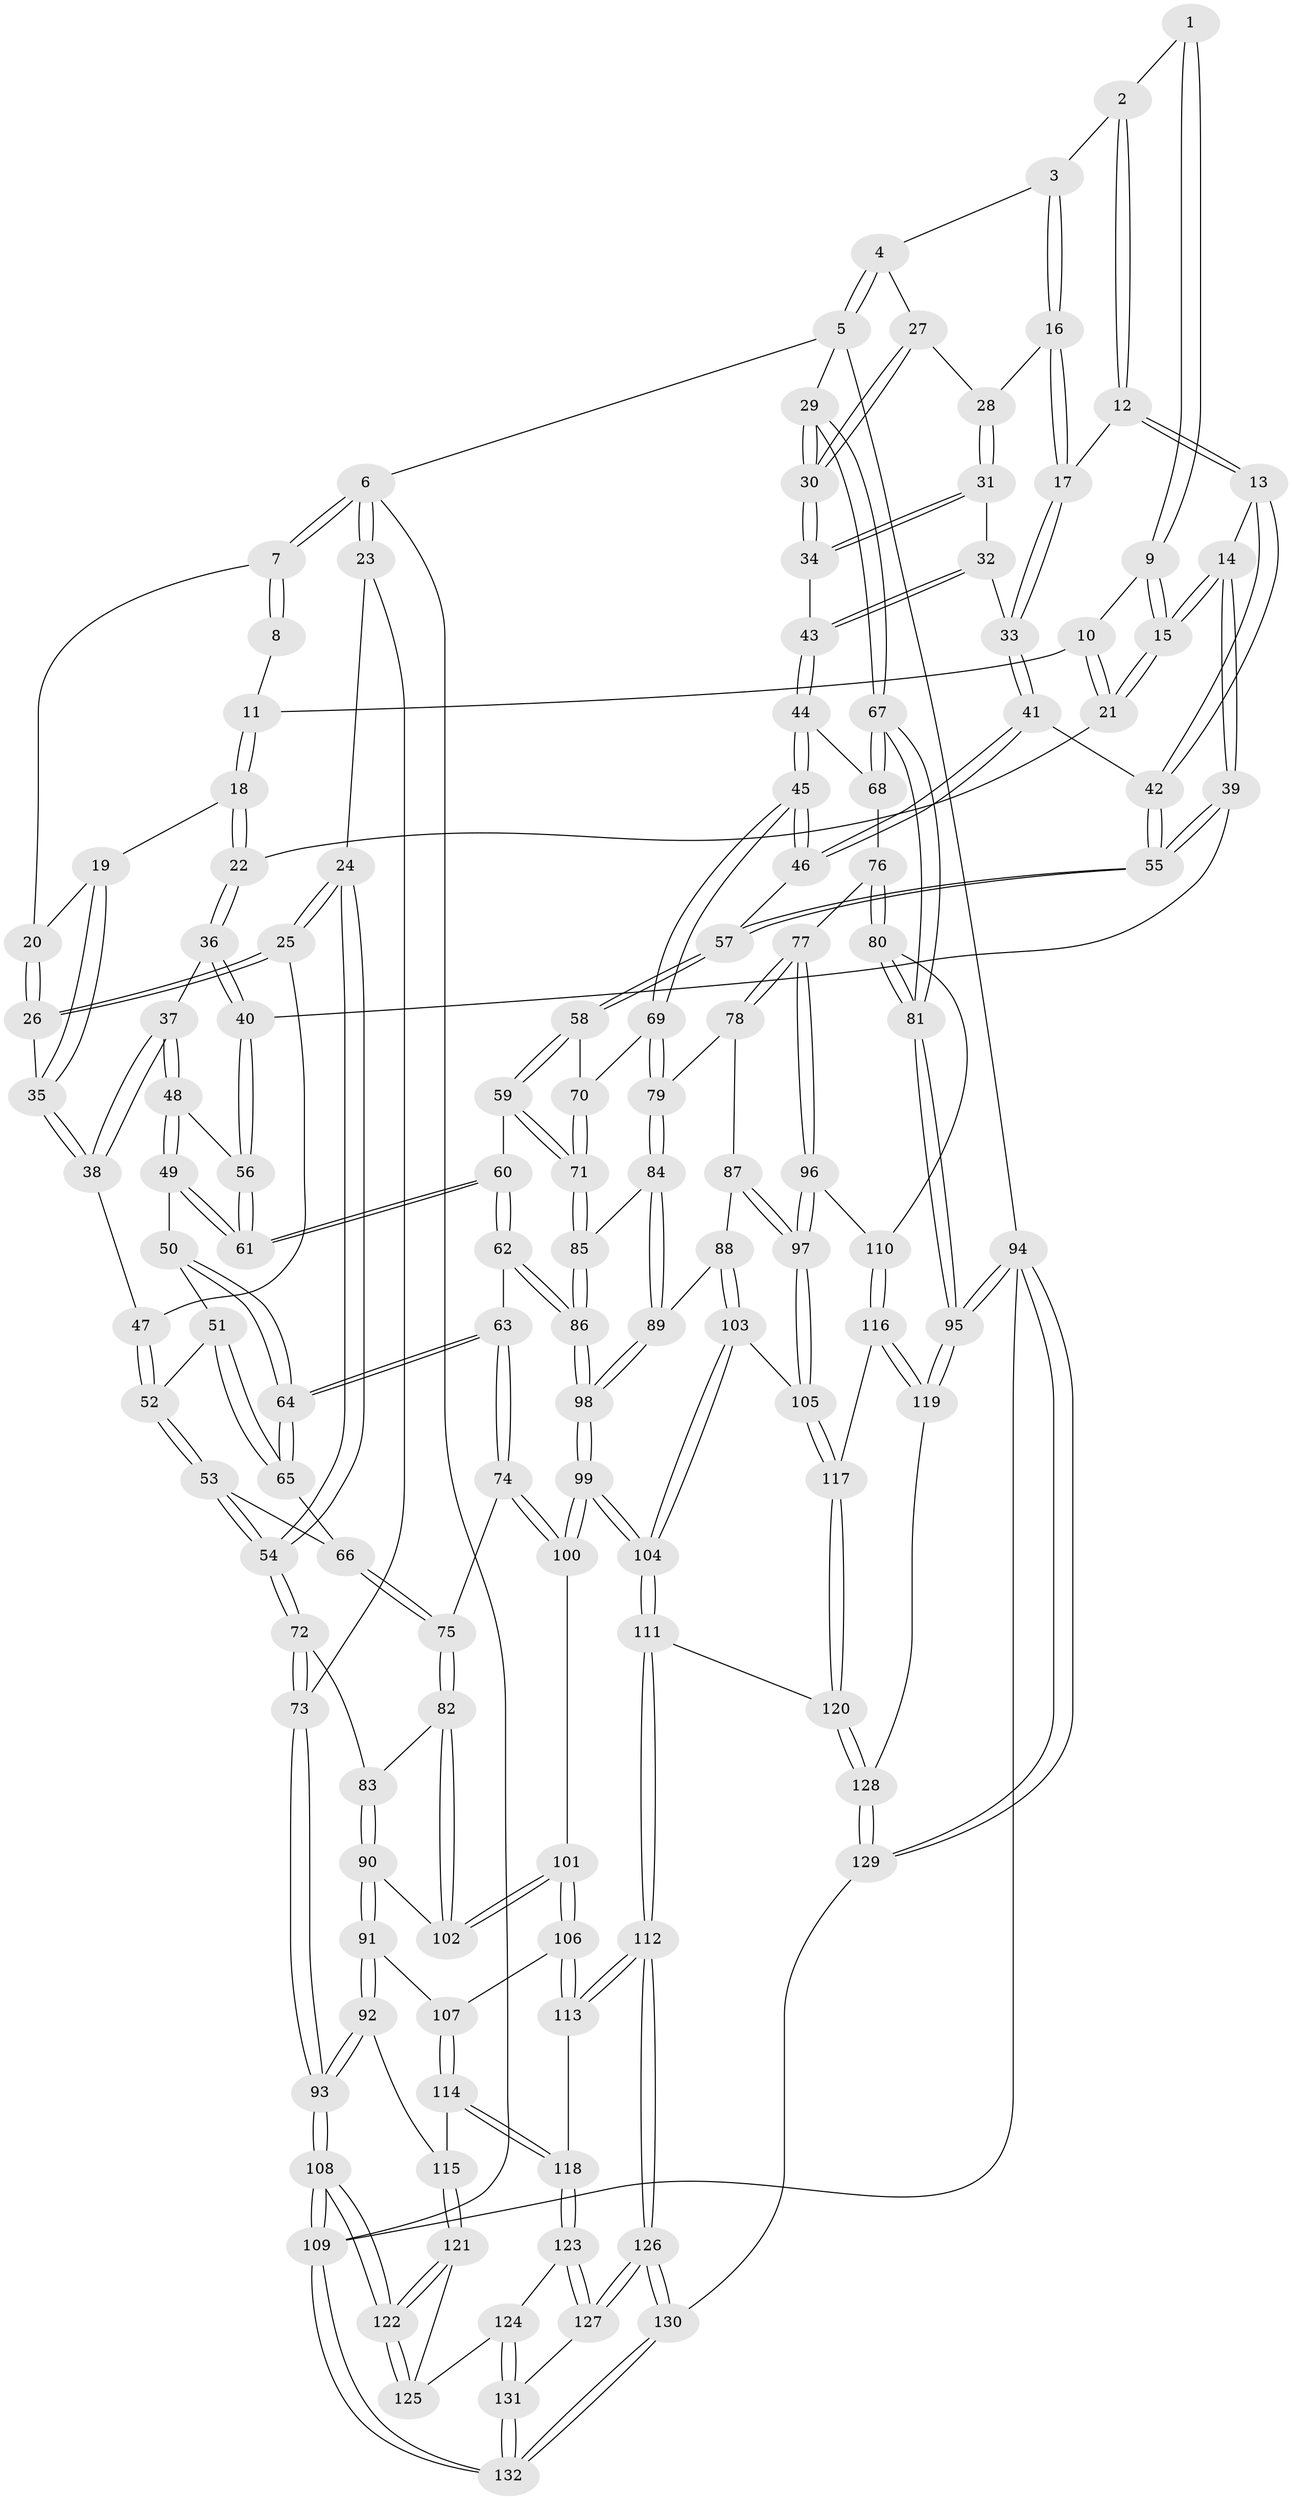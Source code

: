 // Generated by graph-tools (version 1.1) at 2025/27/03/09/25 03:27:11]
// undirected, 132 vertices, 327 edges
graph export_dot {
graph [start="1"]
  node [color=gray90,style=filled];
  1 [pos="+0.6496292677441373+0"];
  2 [pos="+0.6781989866782439+0"];
  3 [pos="+0.7815160083463221+0"];
  4 [pos="+1+0"];
  5 [pos="+1+0"];
  6 [pos="+0+0"];
  7 [pos="+0.256165982815497+0"];
  8 [pos="+0.4220355740412161+0"];
  9 [pos="+0.5803253896034615+0.03178782755635774"];
  10 [pos="+0.5010042215577688+0.01876154170426378"];
  11 [pos="+0.47089482481906025+0"];
  12 [pos="+0.6903718029679076+0.10294741925031661"];
  13 [pos="+0.648100301911229+0.12249719470087038"];
  14 [pos="+0.6112805481407682+0.13089223000141936"];
  15 [pos="+0.5947451921593787+0.10013689321354326"];
  16 [pos="+0.7537955952984646+0.08230904670733816"];
  17 [pos="+0.7123119572313825+0.10638546840184718"];
  18 [pos="+0.42866260839856835+0.09180646630517972"];
  19 [pos="+0.3945872715675171+0.08881270069867037"];
  20 [pos="+0.24663894839523964+0"];
  21 [pos="+0.4945879885755893+0.05806928536372662"];
  22 [pos="+0.44387539436317375+0.09784461621766272"];
  23 [pos="+0+0.13725363208815697"];
  24 [pos="+0.12214069075522911+0.12350505864807484"];
  25 [pos="+0.16906271050465416+0.08847120627661552"];
  26 [pos="+0.17528468799431754+0.07233651553395035"];
  27 [pos="+0.8758667762266386+0.0368395057601161"];
  28 [pos="+0.8660548254890207+0.05147790522834625"];
  29 [pos="+1+0.23822651321537489"];
  30 [pos="+1+0.2497255944834769"];
  31 [pos="+0.8655476513147762+0.0811471298826507"];
  32 [pos="+0.786039241539139+0.16439400263073428"];
  33 [pos="+0.7502500502539311+0.15132119273649094"];
  34 [pos="+0.9052423002985966+0.27111840619428207"];
  35 [pos="+0.37899619590873734+0.11264721726886694"];
  36 [pos="+0.48806139964012235+0.15730424054240605"];
  37 [pos="+0.3688711886470361+0.2048126926118065"];
  38 [pos="+0.34961857273267344+0.1686946391558194"];
  39 [pos="+0.5857508678920446+0.16471576299539725"];
  40 [pos="+0.5247645987966644+0.18081083772757814"];
  41 [pos="+0.7366110103388989+0.2444494739506306"];
  42 [pos="+0.7044649138076541+0.22247754751282875"];
  43 [pos="+0.9028551197494062+0.2724526057452847"];
  44 [pos="+0.8224698252009482+0.35298907574130267"];
  45 [pos="+0.8108527022753903+0.3557764538091436"];
  46 [pos="+0.7697885921636735+0.3275696651401583"];
  47 [pos="+0.25047760615920067+0.1546233501813798"];
  48 [pos="+0.3733309384255083+0.24420574745888934"];
  49 [pos="+0.36802547406860725+0.29637087561052383"];
  50 [pos="+0.31224065277430896+0.3147820257540217"];
  51 [pos="+0.29497179019984787+0.31830964159448294"];
  52 [pos="+0.25415284593033033+0.18107948801377743"];
  53 [pos="+0.1576423229402084+0.36884180948345435"];
  54 [pos="+0.15097764296080218+0.3689727415259587"];
  55 [pos="+0.6189655386337839+0.24719663815578488"];
  56 [pos="+0.5191697214071963+0.19156540681252365"];
  57 [pos="+0.6293863521309583+0.2981070455175992"];
  58 [pos="+0.5595232139417868+0.36451623245356574"];
  59 [pos="+0.4976844385921222+0.3882394534670425"];
  60 [pos="+0.49645942174808727+0.388366031088847"];
  61 [pos="+0.4715688180617055+0.35103077830419743"];
  62 [pos="+0.4547244933987762+0.4808021247731145"];
  63 [pos="+0.3966895009239406+0.5016154944165634"];
  64 [pos="+0.39610566913853235+0.5005212253046022"];
  65 [pos="+0.2799983011763352+0.3279627273862808"];
  66 [pos="+0.2016161316519703+0.37073663780299054"];
  67 [pos="+1+0.4950666344122866"];
  68 [pos="+0.8451119424840325+0.3804638729588601"];
  69 [pos="+0.7817028547503423+0.3964228049543397"];
  70 [pos="+0.6746489907999956+0.4245371882371519"];
  71 [pos="+0.6328369851834447+0.4917429345418798"];
  72 [pos="+0.0984778783686652+0.403997588717016"];
  73 [pos="+0+0.44144450582392336"];
  74 [pos="+0.394095771591599+0.5030684713210447"];
  75 [pos="+0.2967050192938169+0.48318572305548635"];
  76 [pos="+0.8704208318575302+0.4197469549448049"];
  77 [pos="+0.8824177879226353+0.6144273157269431"];
  78 [pos="+0.7738418062530212+0.48556773062499275"];
  79 [pos="+0.7682868140353066+0.4702277627260543"];
  80 [pos="+1+0.5992933820431486"];
  81 [pos="+1+0.5894017697300075"];
  82 [pos="+0.2271176395758185+0.577993725162874"];
  83 [pos="+0.10238142264704715+0.4119886961374643"];
  84 [pos="+0.6715007271195396+0.5396083379671814"];
  85 [pos="+0.636049901258076+0.5116837788953423"];
  86 [pos="+0.5216890212372652+0.5680711494710079"];
  87 [pos="+0.7548208511821023+0.5690030848220976"];
  88 [pos="+0.6766149933731662+0.5680188910354469"];
  89 [pos="+0.6760938789980118+0.5675919789811106"];
  90 [pos="+0.14223171063068385+0.6338626621806499"];
  91 [pos="+0.1417541219880634+0.6343687413637907"];
  92 [pos="+0+0.6876604754959584"];
  93 [pos="+0+0.6559812040975848"];
  94 [pos="+1+1"];
  95 [pos="+1+0.9620259649519589"];
  96 [pos="+0.8957806000589073+0.6445663740779012"];
  97 [pos="+0.8255610166405918+0.6791660673894515"];
  98 [pos="+0.545549225836487+0.6787649936849817"];
  99 [pos="+0.5428672107955032+0.7055440433443444"];
  100 [pos="+0.34641372398351516+0.6467118597537322"];
  101 [pos="+0.3192867259990316+0.6624358364578435"];
  102 [pos="+0.22647659192852004+0.5923905298782569"];
  103 [pos="+0.7474615472262872+0.6915572669568347"];
  104 [pos="+0.5492785481913713+0.7223387136411533"];
  105 [pos="+0.7968215795488085+0.7029754418011128"];
  106 [pos="+0.30383307039395646+0.7101875582274508"];
  107 [pos="+0.20166288047173453+0.7295122673366657"];
  108 [pos="+0+1"];
  109 [pos="+0+1"];
  110 [pos="+0.9534706977890489+0.6469762212675906"];
  111 [pos="+0.5302331039551389+0.8448335728765959"];
  112 [pos="+0.4723091365834653+0.9215177529952087"];
  113 [pos="+0.33005968907980093+0.7996216796985196"];
  114 [pos="+0.14990170402616526+0.8057109080494183"];
  115 [pos="+0.11927779993902157+0.8078933074502349"];
  116 [pos="+0.9415858531757296+0.857860059981532"];
  117 [pos="+0.7917596468878851+0.8054437499478135"];
  118 [pos="+0.20837151787852629+0.8454355836442287"];
  119 [pos="+0.9482978552983308+0.8675345007059032"];
  120 [pos="+0.7540892942638535+0.8644990930766979"];
  121 [pos="+0.10094977108854698+0.8685447837822006"];
  122 [pos="+0+1"];
  123 [pos="+0.21449497483873745+0.8869307537803598"];
  124 [pos="+0.19106783765603155+0.9634558306866936"];
  125 [pos="+0.14564442543739914+0.946302821018223"];
  126 [pos="+0.4681145157916475+0.9485947792856055"];
  127 [pos="+0.40773411245751395+0.9442715249104953"];
  128 [pos="+0.8153599763218402+1"];
  129 [pos="+0.8063542090138731+1"];
  130 [pos="+0.49312018041776035+1"];
  131 [pos="+0.19191502072368669+0.9652453171758818"];
  132 [pos="+0.19449676280778194+1"];
  1 -- 2;
  1 -- 9;
  1 -- 9;
  2 -- 3;
  2 -- 12;
  2 -- 12;
  3 -- 4;
  3 -- 16;
  3 -- 16;
  4 -- 5;
  4 -- 5;
  4 -- 27;
  5 -- 6;
  5 -- 29;
  5 -- 94;
  6 -- 7;
  6 -- 7;
  6 -- 23;
  6 -- 23;
  6 -- 109;
  7 -- 8;
  7 -- 8;
  7 -- 20;
  8 -- 11;
  9 -- 10;
  9 -- 15;
  9 -- 15;
  10 -- 11;
  10 -- 21;
  10 -- 21;
  11 -- 18;
  11 -- 18;
  12 -- 13;
  12 -- 13;
  12 -- 17;
  13 -- 14;
  13 -- 42;
  13 -- 42;
  14 -- 15;
  14 -- 15;
  14 -- 39;
  14 -- 39;
  15 -- 21;
  15 -- 21;
  16 -- 17;
  16 -- 17;
  16 -- 28;
  17 -- 33;
  17 -- 33;
  18 -- 19;
  18 -- 22;
  18 -- 22;
  19 -- 20;
  19 -- 35;
  19 -- 35;
  20 -- 26;
  20 -- 26;
  21 -- 22;
  22 -- 36;
  22 -- 36;
  23 -- 24;
  23 -- 73;
  24 -- 25;
  24 -- 25;
  24 -- 54;
  24 -- 54;
  25 -- 26;
  25 -- 26;
  25 -- 47;
  26 -- 35;
  27 -- 28;
  27 -- 30;
  27 -- 30;
  28 -- 31;
  28 -- 31;
  29 -- 30;
  29 -- 30;
  29 -- 67;
  29 -- 67;
  30 -- 34;
  30 -- 34;
  31 -- 32;
  31 -- 34;
  31 -- 34;
  32 -- 33;
  32 -- 43;
  32 -- 43;
  33 -- 41;
  33 -- 41;
  34 -- 43;
  35 -- 38;
  35 -- 38;
  36 -- 37;
  36 -- 40;
  36 -- 40;
  37 -- 38;
  37 -- 38;
  37 -- 48;
  37 -- 48;
  38 -- 47;
  39 -- 40;
  39 -- 55;
  39 -- 55;
  40 -- 56;
  40 -- 56;
  41 -- 42;
  41 -- 46;
  41 -- 46;
  42 -- 55;
  42 -- 55;
  43 -- 44;
  43 -- 44;
  44 -- 45;
  44 -- 45;
  44 -- 68;
  45 -- 46;
  45 -- 46;
  45 -- 69;
  45 -- 69;
  46 -- 57;
  47 -- 52;
  47 -- 52;
  48 -- 49;
  48 -- 49;
  48 -- 56;
  49 -- 50;
  49 -- 61;
  49 -- 61;
  50 -- 51;
  50 -- 64;
  50 -- 64;
  51 -- 52;
  51 -- 65;
  51 -- 65;
  52 -- 53;
  52 -- 53;
  53 -- 54;
  53 -- 54;
  53 -- 66;
  54 -- 72;
  54 -- 72;
  55 -- 57;
  55 -- 57;
  56 -- 61;
  56 -- 61;
  57 -- 58;
  57 -- 58;
  58 -- 59;
  58 -- 59;
  58 -- 70;
  59 -- 60;
  59 -- 71;
  59 -- 71;
  60 -- 61;
  60 -- 61;
  60 -- 62;
  60 -- 62;
  62 -- 63;
  62 -- 86;
  62 -- 86;
  63 -- 64;
  63 -- 64;
  63 -- 74;
  63 -- 74;
  64 -- 65;
  64 -- 65;
  65 -- 66;
  66 -- 75;
  66 -- 75;
  67 -- 68;
  67 -- 68;
  67 -- 81;
  67 -- 81;
  68 -- 76;
  69 -- 70;
  69 -- 79;
  69 -- 79;
  70 -- 71;
  70 -- 71;
  71 -- 85;
  71 -- 85;
  72 -- 73;
  72 -- 73;
  72 -- 83;
  73 -- 93;
  73 -- 93;
  74 -- 75;
  74 -- 100;
  74 -- 100;
  75 -- 82;
  75 -- 82;
  76 -- 77;
  76 -- 80;
  76 -- 80;
  77 -- 78;
  77 -- 78;
  77 -- 96;
  77 -- 96;
  78 -- 79;
  78 -- 87;
  79 -- 84;
  79 -- 84;
  80 -- 81;
  80 -- 81;
  80 -- 110;
  81 -- 95;
  81 -- 95;
  82 -- 83;
  82 -- 102;
  82 -- 102;
  83 -- 90;
  83 -- 90;
  84 -- 85;
  84 -- 89;
  84 -- 89;
  85 -- 86;
  85 -- 86;
  86 -- 98;
  86 -- 98;
  87 -- 88;
  87 -- 97;
  87 -- 97;
  88 -- 89;
  88 -- 103;
  88 -- 103;
  89 -- 98;
  89 -- 98;
  90 -- 91;
  90 -- 91;
  90 -- 102;
  91 -- 92;
  91 -- 92;
  91 -- 107;
  92 -- 93;
  92 -- 93;
  92 -- 115;
  93 -- 108;
  93 -- 108;
  94 -- 95;
  94 -- 95;
  94 -- 129;
  94 -- 129;
  94 -- 109;
  95 -- 119;
  95 -- 119;
  96 -- 97;
  96 -- 97;
  96 -- 110;
  97 -- 105;
  97 -- 105;
  98 -- 99;
  98 -- 99;
  99 -- 100;
  99 -- 100;
  99 -- 104;
  99 -- 104;
  100 -- 101;
  101 -- 102;
  101 -- 102;
  101 -- 106;
  101 -- 106;
  103 -- 104;
  103 -- 104;
  103 -- 105;
  104 -- 111;
  104 -- 111;
  105 -- 117;
  105 -- 117;
  106 -- 107;
  106 -- 113;
  106 -- 113;
  107 -- 114;
  107 -- 114;
  108 -- 109;
  108 -- 109;
  108 -- 122;
  108 -- 122;
  109 -- 132;
  109 -- 132;
  110 -- 116;
  110 -- 116;
  111 -- 112;
  111 -- 112;
  111 -- 120;
  112 -- 113;
  112 -- 113;
  112 -- 126;
  112 -- 126;
  113 -- 118;
  114 -- 115;
  114 -- 118;
  114 -- 118;
  115 -- 121;
  115 -- 121;
  116 -- 117;
  116 -- 119;
  116 -- 119;
  117 -- 120;
  117 -- 120;
  118 -- 123;
  118 -- 123;
  119 -- 128;
  120 -- 128;
  120 -- 128;
  121 -- 122;
  121 -- 122;
  121 -- 125;
  122 -- 125;
  122 -- 125;
  123 -- 124;
  123 -- 127;
  123 -- 127;
  124 -- 125;
  124 -- 131;
  124 -- 131;
  126 -- 127;
  126 -- 127;
  126 -- 130;
  126 -- 130;
  127 -- 131;
  128 -- 129;
  128 -- 129;
  129 -- 130;
  130 -- 132;
  130 -- 132;
  131 -- 132;
  131 -- 132;
}
